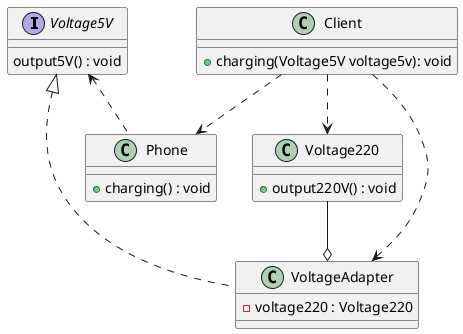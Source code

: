 @startuml

interface Voltage5V {
  output5V() : void
}

class Voltage220 {
  + output220V() : void
}

class VoltageAdapter {
  - voltage220 : Voltage220
}

Voltage220 --o VoltageAdapter
Voltage5V <|.. VoltageAdapter

class Phone {
  + charging() : void
}

Voltage5V <.. Phone

class Client {
  +charging(Voltage5V voltage5v): void
}

Client ..> Phone
Client ..> VoltageAdapter
Client ..> Voltage220

@enduml